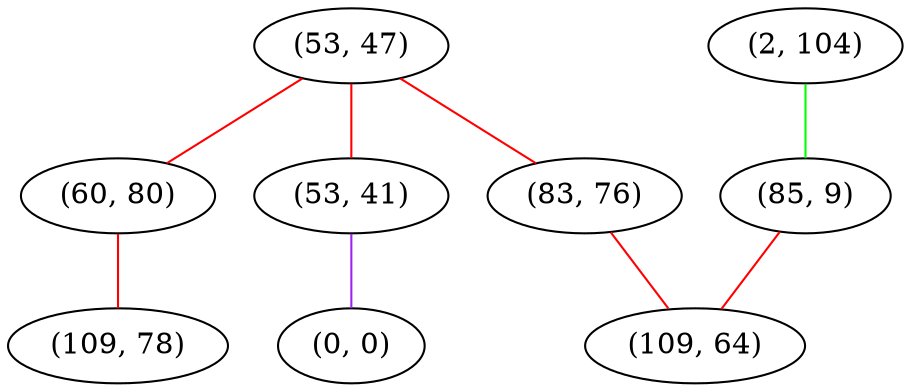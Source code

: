 graph "" {
"(53, 47)";
"(60, 80)";
"(109, 78)";
"(2, 104)";
"(53, 41)";
"(85, 9)";
"(0, 0)";
"(83, 76)";
"(109, 64)";
"(53, 47)" -- "(53, 41)"  [color=red, key=0, weight=1];
"(53, 47)" -- "(83, 76)"  [color=red, key=0, weight=1];
"(53, 47)" -- "(60, 80)"  [color=red, key=0, weight=1];
"(60, 80)" -- "(109, 78)"  [color=red, key=0, weight=1];
"(2, 104)" -- "(85, 9)"  [color=green, key=0, weight=2];
"(53, 41)" -- "(0, 0)"  [color=purple, key=0, weight=4];
"(85, 9)" -- "(109, 64)"  [color=red, key=0, weight=1];
"(83, 76)" -- "(109, 64)"  [color=red, key=0, weight=1];
}
